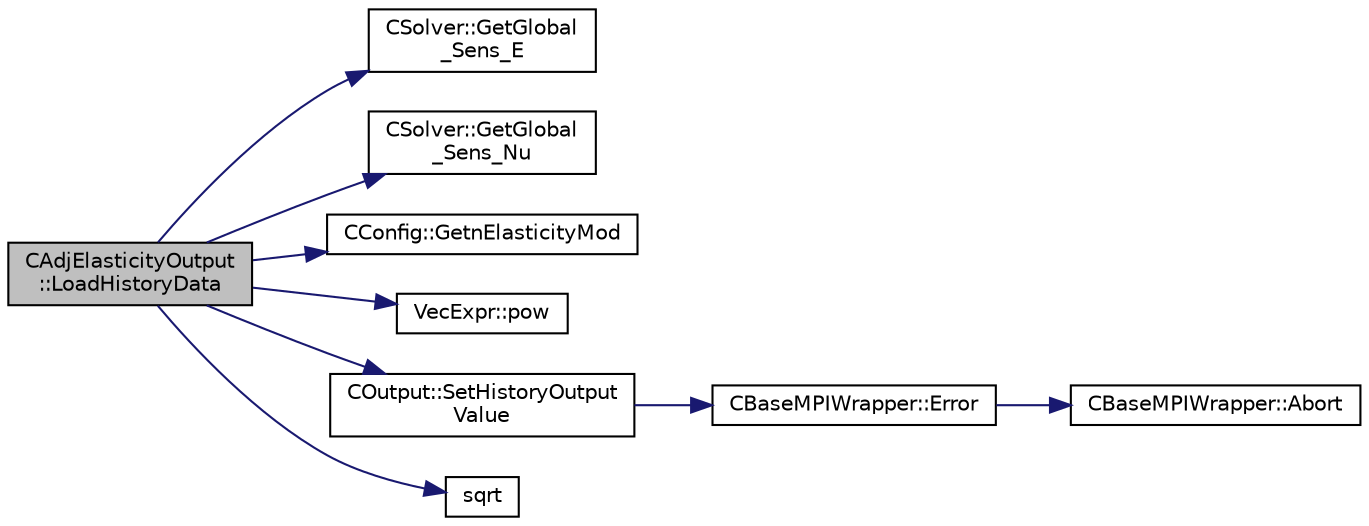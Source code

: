 digraph "CAdjElasticityOutput::LoadHistoryData"
{
 // LATEX_PDF_SIZE
  edge [fontname="Helvetica",fontsize="10",labelfontname="Helvetica",labelfontsize="10"];
  node [fontname="Helvetica",fontsize="10",shape=record];
  rankdir="LR";
  Node1 [label="CAdjElasticityOutput\l::LoadHistoryData",height=0.2,width=0.4,color="black", fillcolor="grey75", style="filled", fontcolor="black",tooltip="Load the history output field values."];
  Node1 -> Node2 [color="midnightblue",fontsize="10",style="solid",fontname="Helvetica"];
  Node2 [label="CSolver::GetGlobal\l_Sens_E",height=0.2,width=0.4,color="black", fillcolor="white", style="filled",URL="$classCSolver.html#a1524da0ada8668f8ca62fd37d3eb72f2",tooltip="A virtual member."];
  Node1 -> Node3 [color="midnightblue",fontsize="10",style="solid",fontname="Helvetica"];
  Node3 [label="CSolver::GetGlobal\l_Sens_Nu",height=0.2,width=0.4,color="black", fillcolor="white", style="filled",URL="$classCSolver.html#a568bccf14bdc27852435b937b26a040a",tooltip="A virtual member."];
  Node1 -> Node4 [color="midnightblue",fontsize="10",style="solid",fontname="Helvetica"];
  Node4 [label="CConfig::GetnElasticityMod",height=0.2,width=0.4,color="black", fillcolor="white", style="filled",URL="$classCConfig.html#ab684d0ae02c5c3d394e1de7a9652a76e",tooltip="Get the number of different values for the elasticity modulus."];
  Node1 -> Node5 [color="midnightblue",fontsize="10",style="solid",fontname="Helvetica"];
  Node5 [label="VecExpr::pow",height=0.2,width=0.4,color="black", fillcolor="white", style="filled",URL="$group__VecExpr.html#ga7fb255e1f2a1773d3cc6ff7bee1aadd2",tooltip=" "];
  Node1 -> Node6 [color="midnightblue",fontsize="10",style="solid",fontname="Helvetica"];
  Node6 [label="COutput::SetHistoryOutput\lValue",height=0.2,width=0.4,color="black", fillcolor="white", style="filled",URL="$classCOutput.html#a1c1f836992f419544472329a44b8836e",tooltip="Set the value of a history output field."];
  Node6 -> Node7 [color="midnightblue",fontsize="10",style="solid",fontname="Helvetica"];
  Node7 [label="CBaseMPIWrapper::Error",height=0.2,width=0.4,color="black", fillcolor="white", style="filled",URL="$classCBaseMPIWrapper.html#a04457c47629bda56704e6a8804833eeb",tooltip=" "];
  Node7 -> Node8 [color="midnightblue",fontsize="10",style="solid",fontname="Helvetica"];
  Node8 [label="CBaseMPIWrapper::Abort",height=0.2,width=0.4,color="black", fillcolor="white", style="filled",URL="$classCBaseMPIWrapper.html#af7297d861dca86b45cf561b6ab642e8f",tooltip=" "];
  Node1 -> Node9 [color="midnightblue",fontsize="10",style="solid",fontname="Helvetica"];
  Node9 [label="sqrt",height=0.2,width=0.4,color="black", fillcolor="white", style="filled",URL="$group__SIMD.html#ga54a1925ab40fb4249ea255072520de35",tooltip=" "];
}
